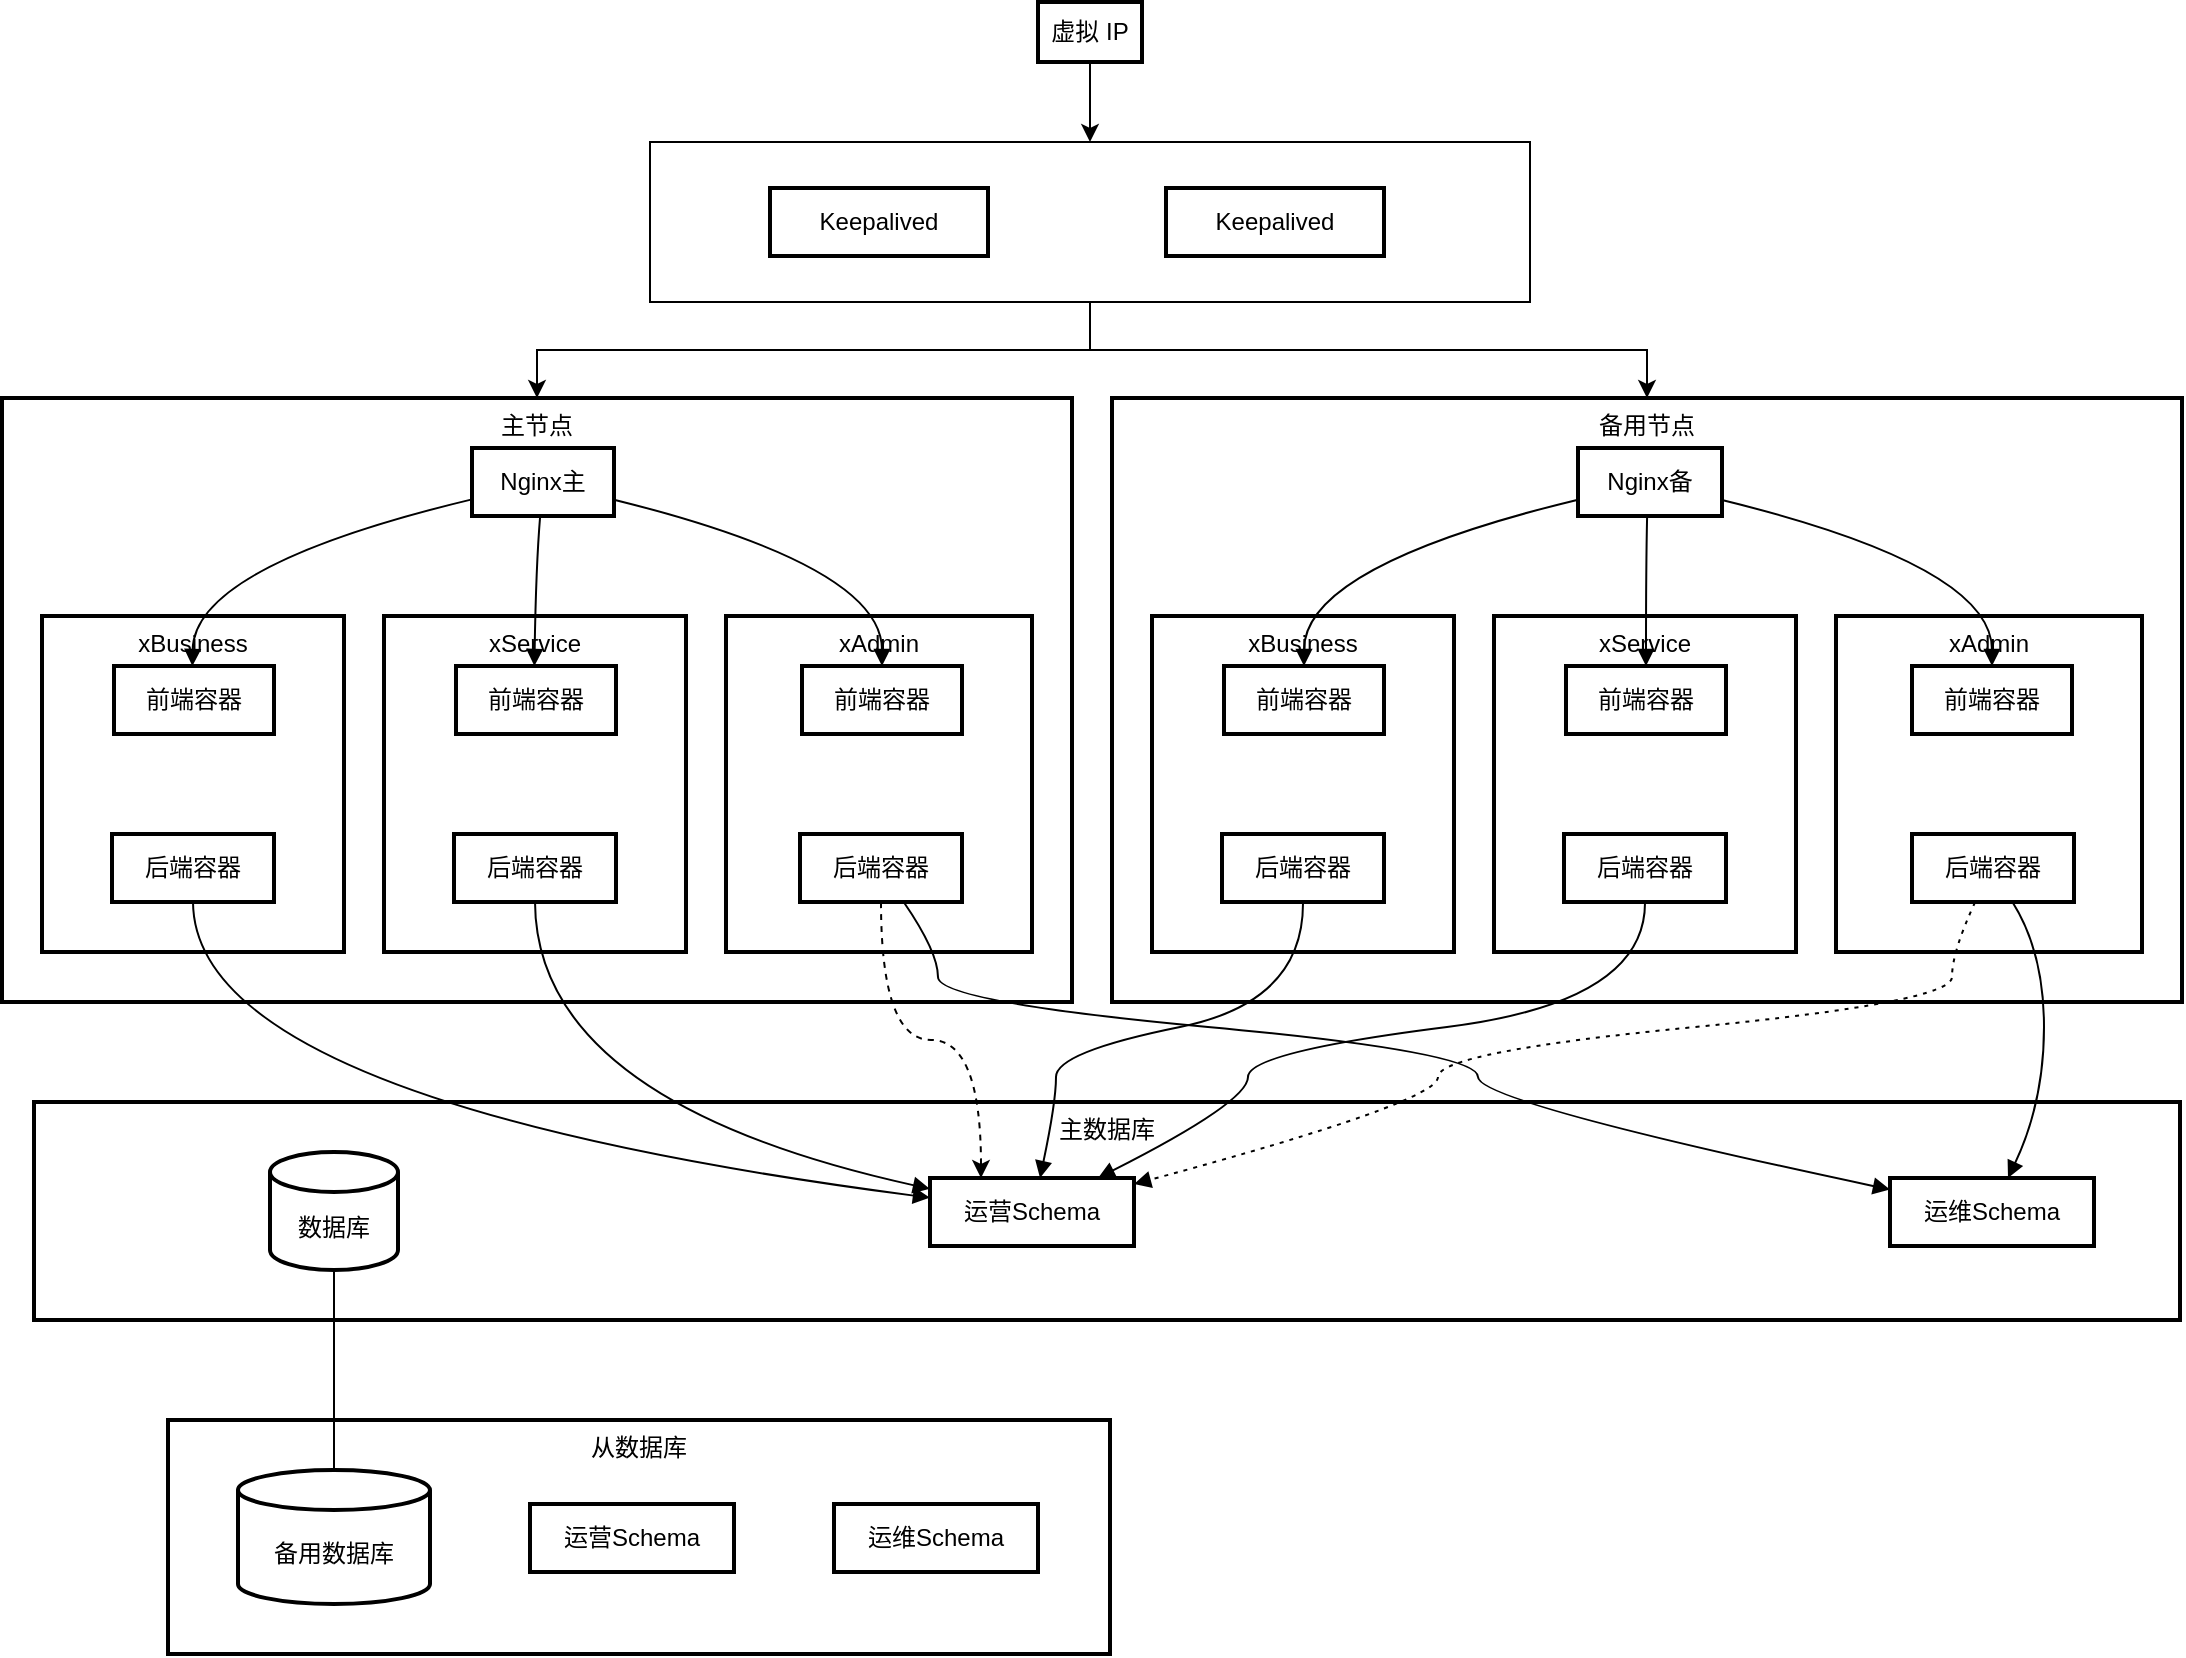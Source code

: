<mxfile version="24.6.5" type="github">
  <diagram name="第 1 页" id="i4o9Mz7UXWpGylr0fmn9">
    <mxGraphModel dx="740" dy="439" grid="1" gridSize="10" guides="1" tooltips="1" connect="1" arrows="1" fold="1" page="1" pageScale="1" pageWidth="827" pageHeight="1169" math="0" shadow="0">
      <root>
        <mxCell id="0" />
        <mxCell id="1" parent="0" />
        <mxCell id="PML6pev58OsvOo1nz3aT-225" style="edgeStyle=orthogonalEdgeStyle;rounded=0;orthogonalLoop=1;jettySize=auto;html=1;entryX=0.5;entryY=0;entryDx=0;entryDy=0;" edge="1" parent="1" source="PML6pev58OsvOo1nz3aT-219" target="PML6pev58OsvOo1nz3aT-179">
          <mxGeometry relative="1" as="geometry" />
        </mxCell>
        <mxCell id="PML6pev58OsvOo1nz3aT-226" style="edgeStyle=orthogonalEdgeStyle;rounded=0;orthogonalLoop=1;jettySize=auto;html=1;entryX=0.5;entryY=0;entryDx=0;entryDy=0;" edge="1" parent="1" source="PML6pev58OsvOo1nz3aT-219" target="PML6pev58OsvOo1nz3aT-168">
          <mxGeometry relative="1" as="geometry" />
        </mxCell>
        <mxCell id="PML6pev58OsvOo1nz3aT-219" value="" style="rounded=0;whiteSpace=wrap;html=1;" vertex="1" parent="1">
          <mxGeometry x="344" y="90" width="440" height="80" as="geometry" />
        </mxCell>
        <mxCell id="PML6pev58OsvOo1nz3aT-160" value="从数据库" style="whiteSpace=wrap;strokeWidth=2;verticalAlign=top;" vertex="1" parent="1">
          <mxGeometry x="103" y="729" width="471" height="117" as="geometry" />
        </mxCell>
        <mxCell id="PML6pev58OsvOo1nz3aT-161" value="备用数据库" style="shape=cylinder3;boundedLbl=1;backgroundOutline=1;size=10;strokeWidth=2;whiteSpace=wrap;" vertex="1" parent="1">
          <mxGeometry x="138" y="754" width="96" height="67" as="geometry" />
        </mxCell>
        <mxCell id="PML6pev58OsvOo1nz3aT-162" value="运营Schema" style="whiteSpace=wrap;strokeWidth=2;" vertex="1" parent="1">
          <mxGeometry x="284" y="771" width="102" height="34" as="geometry" />
        </mxCell>
        <mxCell id="PML6pev58OsvOo1nz3aT-163" value="运维Schema" style="whiteSpace=wrap;strokeWidth=2;" vertex="1" parent="1">
          <mxGeometry x="436" y="771" width="102" height="34" as="geometry" />
        </mxCell>
        <mxCell id="PML6pev58OsvOo1nz3aT-164" value="主数据库" style="whiteSpace=wrap;strokeWidth=2;verticalAlign=top;" vertex="1" parent="1">
          <mxGeometry x="36" y="570" width="1073" height="109" as="geometry" />
        </mxCell>
        <mxCell id="PML6pev58OsvOo1nz3aT-165" value="数据库" style="shape=cylinder3;boundedLbl=1;backgroundOutline=1;size=10;strokeWidth=2;whiteSpace=wrap;" vertex="1" parent="1">
          <mxGeometry x="154" y="595" width="64" height="59" as="geometry" />
        </mxCell>
        <mxCell id="PML6pev58OsvOo1nz3aT-166" value="运营Schema" style="whiteSpace=wrap;strokeWidth=2;" vertex="1" parent="1">
          <mxGeometry x="484" y="608" width="102" height="34" as="geometry" />
        </mxCell>
        <mxCell id="PML6pev58OsvOo1nz3aT-167" value="运维Schema" style="whiteSpace=wrap;strokeWidth=2;" vertex="1" parent="1">
          <mxGeometry x="964" y="608" width="102" height="34" as="geometry" />
        </mxCell>
        <mxCell id="PML6pev58OsvOo1nz3aT-168" value="备用节点" style="whiteSpace=wrap;strokeWidth=2;verticalAlign=top;" vertex="1" parent="1">
          <mxGeometry x="575" y="218" width="535" height="302" as="geometry" />
        </mxCell>
        <mxCell id="PML6pev58OsvOo1nz3aT-169" value="Nginx备" style="whiteSpace=wrap;strokeWidth=2;" vertex="1" parent="1">
          <mxGeometry x="808" y="243" width="72" height="34" as="geometry" />
        </mxCell>
        <mxCell id="PML6pev58OsvOo1nz3aT-170" value="xBusiness" style="whiteSpace=wrap;strokeWidth=2;verticalAlign=top;" vertex="1" parent="1">
          <mxGeometry x="595" y="327" width="151" height="168" as="geometry" />
        </mxCell>
        <mxCell id="PML6pev58OsvOo1nz3aT-171" value="xService" style="whiteSpace=wrap;strokeWidth=2;verticalAlign=top;" vertex="1" parent="1">
          <mxGeometry x="766" y="327" width="151" height="168" as="geometry" />
        </mxCell>
        <mxCell id="PML6pev58OsvOo1nz3aT-172" value="xAdmin" style="whiteSpace=wrap;strokeWidth=2;verticalAlign=top;" vertex="1" parent="1">
          <mxGeometry x="937" y="327" width="153" height="168" as="geometry" />
        </mxCell>
        <mxCell id="PML6pev58OsvOo1nz3aT-173" value="前端容器" style="whiteSpace=wrap;strokeWidth=2;" vertex="1" parent="1">
          <mxGeometry x="975" y="352" width="80" height="34" as="geometry" />
        </mxCell>
        <mxCell id="PML6pev58OsvOo1nz3aT-174" value="后端容器" style="whiteSpace=wrap;strokeWidth=2;" vertex="1" parent="1">
          <mxGeometry x="975" y="436" width="81" height="34" as="geometry" />
        </mxCell>
        <mxCell id="PML6pev58OsvOo1nz3aT-175" value="前端容器" style="whiteSpace=wrap;strokeWidth=2;" vertex="1" parent="1">
          <mxGeometry x="802" y="352" width="80" height="34" as="geometry" />
        </mxCell>
        <mxCell id="PML6pev58OsvOo1nz3aT-176" value="后端容器" style="whiteSpace=wrap;strokeWidth=2;" vertex="1" parent="1">
          <mxGeometry x="801" y="436" width="81" height="34" as="geometry" />
        </mxCell>
        <mxCell id="PML6pev58OsvOo1nz3aT-177" value="前端容器" style="whiteSpace=wrap;strokeWidth=2;" vertex="1" parent="1">
          <mxGeometry x="631" y="352" width="80" height="34" as="geometry" />
        </mxCell>
        <mxCell id="PML6pev58OsvOo1nz3aT-178" value="后端容器" style="whiteSpace=wrap;strokeWidth=2;" vertex="1" parent="1">
          <mxGeometry x="630" y="436" width="81" height="34" as="geometry" />
        </mxCell>
        <mxCell id="PML6pev58OsvOo1nz3aT-179" value="主节点" style="whiteSpace=wrap;strokeWidth=2;verticalAlign=top;" vertex="1" parent="1">
          <mxGeometry x="20" y="218" width="535" height="302" as="geometry" />
        </mxCell>
        <mxCell id="PML6pev58OsvOo1nz3aT-180" value="Nginx主" style="whiteSpace=wrap;strokeWidth=2;" vertex="1" parent="1">
          <mxGeometry x="255" y="243" width="71" height="34" as="geometry" />
        </mxCell>
        <mxCell id="PML6pev58OsvOo1nz3aT-181" value="xBusiness" style="whiteSpace=wrap;strokeWidth=2;verticalAlign=top;" vertex="1" parent="1">
          <mxGeometry x="40" y="327" width="151" height="168" as="geometry" />
        </mxCell>
        <mxCell id="PML6pev58OsvOo1nz3aT-182" value="xService" style="whiteSpace=wrap;strokeWidth=2;verticalAlign=top;" vertex="1" parent="1">
          <mxGeometry x="211" y="327" width="151" height="168" as="geometry" />
        </mxCell>
        <mxCell id="PML6pev58OsvOo1nz3aT-183" value="xAdmin" style="whiteSpace=wrap;strokeWidth=2;verticalAlign=top;" vertex="1" parent="1">
          <mxGeometry x="382" y="327" width="153" height="168" as="geometry" />
        </mxCell>
        <mxCell id="PML6pev58OsvOo1nz3aT-184" value="前端容器" style="whiteSpace=wrap;strokeWidth=2;" vertex="1" parent="1">
          <mxGeometry x="420" y="352" width="80" height="34" as="geometry" />
        </mxCell>
        <mxCell id="PML6pev58OsvOo1nz3aT-227" style="edgeStyle=orthogonalEdgeStyle;rounded=0;orthogonalLoop=1;jettySize=auto;html=1;entryX=0.25;entryY=0;entryDx=0;entryDy=0;elbow=vertical;curved=1;dashed=1;" edge="1" parent="1" source="PML6pev58OsvOo1nz3aT-185" target="PML6pev58OsvOo1nz3aT-166">
          <mxGeometry relative="1" as="geometry" />
        </mxCell>
        <mxCell id="PML6pev58OsvOo1nz3aT-185" value="后端容器" style="whiteSpace=wrap;strokeWidth=2;" vertex="1" parent="1">
          <mxGeometry x="419" y="436" width="81" height="34" as="geometry" />
        </mxCell>
        <mxCell id="PML6pev58OsvOo1nz3aT-186" value="前端容器" style="whiteSpace=wrap;strokeWidth=2;" vertex="1" parent="1">
          <mxGeometry x="247" y="352" width="80" height="34" as="geometry" />
        </mxCell>
        <mxCell id="PML6pev58OsvOo1nz3aT-187" value="后端容器" style="whiteSpace=wrap;strokeWidth=2;" vertex="1" parent="1">
          <mxGeometry x="246" y="436" width="81" height="34" as="geometry" />
        </mxCell>
        <mxCell id="PML6pev58OsvOo1nz3aT-188" value="前端容器" style="whiteSpace=wrap;strokeWidth=2;" vertex="1" parent="1">
          <mxGeometry x="76" y="352" width="80" height="34" as="geometry" />
        </mxCell>
        <mxCell id="PML6pev58OsvOo1nz3aT-189" value="后端容器" style="whiteSpace=wrap;strokeWidth=2;" vertex="1" parent="1">
          <mxGeometry x="75" y="436" width="81" height="34" as="geometry" />
        </mxCell>
        <mxCell id="PML6pev58OsvOo1nz3aT-224" style="edgeStyle=orthogonalEdgeStyle;rounded=0;orthogonalLoop=1;jettySize=auto;html=1;entryX=0.5;entryY=0;entryDx=0;entryDy=0;" edge="1" parent="1" source="PML6pev58OsvOo1nz3aT-190" target="PML6pev58OsvOo1nz3aT-219">
          <mxGeometry relative="1" as="geometry" />
        </mxCell>
        <mxCell id="PML6pev58OsvOo1nz3aT-190" value="虚拟 IP" style="whiteSpace=wrap;strokeWidth=2;" vertex="1" parent="1">
          <mxGeometry x="538" y="20" width="52" height="30" as="geometry" />
        </mxCell>
        <mxCell id="PML6pev58OsvOo1nz3aT-191" value="Keepalived" style="whiteSpace=wrap;strokeWidth=2;" vertex="1" parent="1">
          <mxGeometry x="404" y="113" width="109" height="34" as="geometry" />
        </mxCell>
        <mxCell id="PML6pev58OsvOo1nz3aT-197" value="" style="curved=1;startArrow=none;endArrow=block;exitX=0.01;exitY=0.75;entryX=0.49;entryY=0;rounded=0;" edge="1" parent="1" source="PML6pev58OsvOo1nz3aT-180" target="PML6pev58OsvOo1nz3aT-188">
          <mxGeometry relative="1" as="geometry">
            <Array as="points">
              <mxPoint x="116" y="302" />
            </Array>
          </mxGeometry>
        </mxCell>
        <mxCell id="PML6pev58OsvOo1nz3aT-198" value="" style="curved=1;startArrow=none;endArrow=block;exitX=0.48;exitY=1;entryX=0.49;entryY=0;rounded=0;" edge="1" parent="1" source="PML6pev58OsvOo1nz3aT-180" target="PML6pev58OsvOo1nz3aT-186">
          <mxGeometry relative="1" as="geometry">
            <Array as="points">
              <mxPoint x="287" y="302" />
            </Array>
          </mxGeometry>
        </mxCell>
        <mxCell id="PML6pev58OsvOo1nz3aT-199" value="" style="curved=1;startArrow=none;endArrow=block;exitX=1;exitY=0.76;entryX=0.5;entryY=0;rounded=0;" edge="1" parent="1" source="PML6pev58OsvOo1nz3aT-180" target="PML6pev58OsvOo1nz3aT-184">
          <mxGeometry relative="1" as="geometry">
            <Array as="points">
              <mxPoint x="460" y="302" />
            </Array>
          </mxGeometry>
        </mxCell>
        <mxCell id="PML6pev58OsvOo1nz3aT-200" value="" style="curved=1;startArrow=none;endArrow=block;exitX=0;exitY=0.76;entryX=0.5;entryY=0;rounded=0;" edge="1" parent="1" source="PML6pev58OsvOo1nz3aT-169" target="PML6pev58OsvOo1nz3aT-177">
          <mxGeometry relative="1" as="geometry">
            <Array as="points">
              <mxPoint x="671" y="302" />
            </Array>
          </mxGeometry>
        </mxCell>
        <mxCell id="PML6pev58OsvOo1nz3aT-201" value="" style="curved=1;startArrow=none;endArrow=block;exitX=0.48;exitY=1;entryX=0.5;entryY=0;rounded=0;" edge="1" parent="1" source="PML6pev58OsvOo1nz3aT-169" target="PML6pev58OsvOo1nz3aT-175">
          <mxGeometry relative="1" as="geometry">
            <Array as="points">
              <mxPoint x="842" y="302" />
            </Array>
          </mxGeometry>
        </mxCell>
        <mxCell id="PML6pev58OsvOo1nz3aT-202" value="" style="curved=1;startArrow=none;endArrow=block;exitX=0.99;exitY=0.76;entryX=0.5;entryY=0;rounded=0;" edge="1" parent="1" source="PML6pev58OsvOo1nz3aT-169" target="PML6pev58OsvOo1nz3aT-173">
          <mxGeometry relative="1" as="geometry">
            <Array as="points">
              <mxPoint x="1015" y="302" />
            </Array>
          </mxGeometry>
        </mxCell>
        <mxCell id="PML6pev58OsvOo1nz3aT-209" value="" style="curved=1;startArrow=none;endArrow=block;exitX=0.5;exitY=1;entryX=0;entryY=0.29;rounded=0;" edge="1" parent="1" source="PML6pev58OsvOo1nz3aT-189" target="PML6pev58OsvOo1nz3aT-166">
          <mxGeometry relative="1" as="geometry">
            <Array as="points">
              <mxPoint x="116" y="570" />
            </Array>
          </mxGeometry>
        </mxCell>
        <mxCell id="PML6pev58OsvOo1nz3aT-210" value="" style="curved=1;startArrow=none;endArrow=block;exitX=0.5;exitY=1;entryX=0;entryY=0.16;rounded=0;" edge="1" parent="1" source="PML6pev58OsvOo1nz3aT-187" target="PML6pev58OsvOo1nz3aT-166">
          <mxGeometry relative="1" as="geometry">
            <Array as="points">
              <mxPoint x="287" y="570" />
            </Array>
          </mxGeometry>
        </mxCell>
        <mxCell id="PML6pev58OsvOo1nz3aT-211" value="" style="curved=1;startArrow=none;endArrow=block;exitX=0.5;exitY=1;entryX=0.54;entryY=-0.01;rounded=0;" edge="1" parent="1" source="PML6pev58OsvOo1nz3aT-178" target="PML6pev58OsvOo1nz3aT-166">
          <mxGeometry relative="1" as="geometry">
            <Array as="points">
              <mxPoint x="671" y="520" />
              <mxPoint x="547" y="545" />
              <mxPoint x="547" y="570" />
            </Array>
          </mxGeometry>
        </mxCell>
        <mxCell id="PML6pev58OsvOo1nz3aT-212" value="" style="curved=1;startArrow=none;endArrow=block;exitX=0.5;exitY=1;entryX=0.83;entryY=-0.01;rounded=0;" edge="1" parent="1" source="PML6pev58OsvOo1nz3aT-176" target="PML6pev58OsvOo1nz3aT-166">
          <mxGeometry relative="1" as="geometry">
            <Array as="points">
              <mxPoint x="842" y="520" />
              <mxPoint x="643" y="545" />
              <mxPoint x="643" y="570" />
            </Array>
          </mxGeometry>
        </mxCell>
        <mxCell id="PML6pev58OsvOo1nz3aT-213" value="" style="curved=1;startArrow=none;endArrow=block;exitX=0.64;exitY=1;entryX=0;entryY=0.17;rounded=0;" edge="1" parent="1" source="PML6pev58OsvOo1nz3aT-185" target="PML6pev58OsvOo1nz3aT-167">
          <mxGeometry relative="1" as="geometry">
            <Array as="points">
              <mxPoint x="488" y="495" />
              <mxPoint x="488" y="520" />
              <mxPoint x="758" y="545" />
              <mxPoint x="758" y="570" />
            </Array>
          </mxGeometry>
        </mxCell>
        <mxCell id="PML6pev58OsvOo1nz3aT-214" value="" style="curved=1;startArrow=none;endArrow=block;exitX=0.62;exitY=1;entryX=0.58;entryY=-0.01;rounded=0;" edge="1" parent="1" source="PML6pev58OsvOo1nz3aT-174" target="PML6pev58OsvOo1nz3aT-167">
          <mxGeometry relative="1" as="geometry">
            <Array as="points">
              <mxPoint x="1041" y="495" />
              <mxPoint x="1041" y="570" />
            </Array>
          </mxGeometry>
        </mxCell>
        <mxCell id="PML6pev58OsvOo1nz3aT-216" value="" style="curved=1;dashed=1;dashPattern=2 3;startArrow=none;endArrow=block;exitX=0.39;exitY=1;entryX=1;entryY=0.09;rounded=0;" edge="1" parent="1" source="PML6pev58OsvOo1nz3aT-174" target="PML6pev58OsvOo1nz3aT-166">
          <mxGeometry relative="1" as="geometry">
            <Array as="points">
              <mxPoint x="995" y="495" />
              <mxPoint x="995" y="520" />
              <mxPoint x="738" y="545" />
              <mxPoint x="738" y="570" />
            </Array>
          </mxGeometry>
        </mxCell>
        <mxCell id="PML6pev58OsvOo1nz3aT-217" value="" style="curved=1;startArrow=none;endArrow=none;exitX=0.5;exitY=1.01;entryX=0.5;entryY=0.01;rounded=0;" edge="1" parent="1" source="PML6pev58OsvOo1nz3aT-165" target="PML6pev58OsvOo1nz3aT-161">
          <mxGeometry relative="1" as="geometry">
            <Array as="points" />
          </mxGeometry>
        </mxCell>
        <mxCell id="PML6pev58OsvOo1nz3aT-220" value="Keepalived" style="whiteSpace=wrap;strokeWidth=2;" vertex="1" parent="1">
          <mxGeometry x="602" y="113" width="109" height="34" as="geometry" />
        </mxCell>
      </root>
    </mxGraphModel>
  </diagram>
</mxfile>
